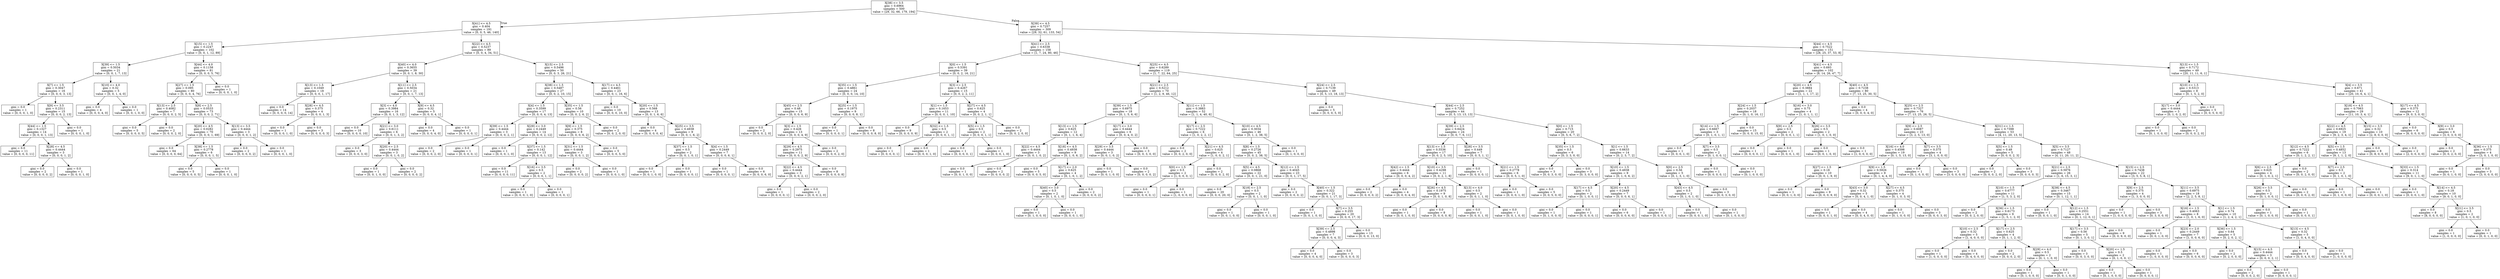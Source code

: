 digraph Tree {
node [shape=box] ;
0 [label="X[38] <= 3.5\ngini = 0.6964\nsamples = 500\nvalue = [29, 32, 66, 179, 194]"] ;
1 [label="X[41] <= 4.5\ngini = 0.404\nsamples = 191\nvalue = [0, 0, 5, 46, 140]"] ;
0 -> 1 [labeldistance=2.5, labelangle=45, headlabel="True"] ;
2 [label="X[15] <= 1.5\ngini = 0.2247\nsamples = 102\nvalue = [0, 0, 1, 12, 89]"] ;
1 -> 2 ;
3 [label="X[39] <= 1.5\ngini = 0.5034\nsamples = 21\nvalue = [0, 0, 1, 7, 13]"] ;
2 -> 3 ;
4 [label="X[7] <= 1.5\ngini = 0.3047\nsamples = 16\nvalue = [0, 0, 0, 3, 13]"] ;
3 -> 4 ;
5 [label="gini = 0.0\nsamples = 1\nvalue = [0, 0, 0, 1, 0]"] ;
4 -> 5 ;
6 [label="X[9] <= 3.5\ngini = 0.2311\nsamples = 15\nvalue = [0, 0, 0, 2, 13]"] ;
4 -> 6 ;
7 [label="X[44] <= 1.5\ngini = 0.1327\nsamples = 14\nvalue = [0, 0, 0, 1, 13]"] ;
6 -> 7 ;
8 [label="gini = 0.0\nsamples = 11\nvalue = [0, 0, 0, 0, 11]"] ;
7 -> 8 ;
9 [label="X[28] <= 4.5\ngini = 0.4444\nsamples = 3\nvalue = [0, 0, 0, 1, 2]"] ;
7 -> 9 ;
10 [label="gini = 0.0\nsamples = 2\nvalue = [0, 0, 0, 0, 2]"] ;
9 -> 10 ;
11 [label="gini = 0.0\nsamples = 1\nvalue = [0, 0, 0, 1, 0]"] ;
9 -> 11 ;
12 [label="gini = 0.0\nsamples = 1\nvalue = [0, 0, 0, 1, 0]"] ;
6 -> 12 ;
13 [label="X[10] <= 4.0\ngini = 0.32\nsamples = 5\nvalue = [0, 0, 1, 4, 0]"] ;
3 -> 13 ;
14 [label="gini = 0.0\nsamples = 4\nvalue = [0, 0, 0, 4, 0]"] ;
13 -> 14 ;
15 [label="gini = 0.0\nsamples = 1\nvalue = [0, 0, 1, 0, 0]"] ;
13 -> 15 ;
16 [label="X[44] <= 4.0\ngini = 0.1158\nsamples = 81\nvalue = [0, 0, 0, 5, 76]"] ;
2 -> 16 ;
17 [label="X[27] <= 1.5\ngini = 0.095\nsamples = 80\nvalue = [0, 0, 0, 4, 76]"] ;
16 -> 17 ;
18 [label="X[13] <= 2.5\ngini = 0.4082\nsamples = 7\nvalue = [0, 0, 0, 2, 5]"] ;
17 -> 18 ;
19 [label="gini = 0.0\nsamples = 5\nvalue = [0, 0, 0, 0, 5]"] ;
18 -> 19 ;
20 [label="gini = 0.0\nsamples = 2\nvalue = [0, 0, 0, 2, 0]"] ;
18 -> 20 ;
21 [label="X[8] <= 2.5\ngini = 0.0533\nsamples = 73\nvalue = [0, 0, 0, 2, 71]"] ;
17 -> 21 ;
22 [label="X[20] <= 4.5\ngini = 0.0282\nsamples = 70\nvalue = [0, 0, 0, 1, 69]"] ;
21 -> 22 ;
23 [label="gini = 0.0\nsamples = 64\nvalue = [0, 0, 0, 0, 64]"] ;
22 -> 23 ;
24 [label="X[38] <= 1.5\ngini = 0.2778\nsamples = 6\nvalue = [0, 0, 0, 1, 5]"] ;
22 -> 24 ;
25 [label="gini = 0.0\nsamples = 5\nvalue = [0, 0, 0, 0, 5]"] ;
24 -> 25 ;
26 [label="gini = 0.0\nsamples = 1\nvalue = [0, 0, 0, 1, 0]"] ;
24 -> 26 ;
27 [label="X[13] <= 3.5\ngini = 0.4444\nsamples = 3\nvalue = [0, 0, 0, 1, 2]"] ;
21 -> 27 ;
28 [label="gini = 0.0\nsamples = 2\nvalue = [0, 0, 0, 0, 2]"] ;
27 -> 28 ;
29 [label="gini = 0.0\nsamples = 1\nvalue = [0, 0, 0, 1, 0]"] ;
27 -> 29 ;
30 [label="gini = 0.0\nsamples = 1\nvalue = [0, 0, 0, 1, 0]"] ;
16 -> 30 ;
31 [label="X[22] <= 4.5\ngini = 0.5237\nsamples = 89\nvalue = [0, 0, 4, 34, 51]"] ;
1 -> 31 ;
32 [label="X[40] <= 4.0\ngini = 0.3655\nsamples = 39\nvalue = [0, 0, 1, 8, 30]"] ;
31 -> 32 ;
33 [label="X[13] <= 1.5\ngini = 0.1049\nsamples = 18\nvalue = [0, 0, 0, 1, 17]"] ;
32 -> 33 ;
34 [label="gini = 0.0\nsamples = 14\nvalue = [0, 0, 0, 0, 14]"] ;
33 -> 34 ;
35 [label="X[28] <= 4.5\ngini = 0.375\nsamples = 4\nvalue = [0, 0, 0, 1, 3]"] ;
33 -> 35 ;
36 [label="gini = 0.0\nsamples = 1\nvalue = [0, 0, 0, 1, 0]"] ;
35 -> 36 ;
37 [label="gini = 0.0\nsamples = 3\nvalue = [0, 0, 0, 0, 3]"] ;
35 -> 37 ;
38 [label="X[11] <= 2.5\ngini = 0.5034\nsamples = 21\nvalue = [0, 0, 1, 7, 13]"] ;
32 -> 38 ;
39 [label="X[3] <= 4.0\ngini = 0.3984\nsamples = 16\nvalue = [0, 0, 1, 3, 12]"] ;
38 -> 39 ;
40 [label="gini = 0.0\nsamples = 10\nvalue = [0, 0, 0, 0, 10]"] ;
39 -> 40 ;
41 [label="X[21] <= 3.0\ngini = 0.6111\nsamples = 6\nvalue = [0, 0, 1, 3, 2]"] ;
39 -> 41 ;
42 [label="gini = 0.0\nsamples = 3\nvalue = [0, 0, 0, 3, 0]"] ;
41 -> 42 ;
43 [label="X[20] <= 2.5\ngini = 0.4444\nsamples = 3\nvalue = [0, 0, 1, 0, 2]"] ;
41 -> 43 ;
44 [label="gini = 0.0\nsamples = 1\nvalue = [0, 0, 1, 0, 0]"] ;
43 -> 44 ;
45 [label="gini = 0.0\nsamples = 2\nvalue = [0, 0, 0, 0, 2]"] ;
43 -> 45 ;
46 [label="X[9] <= 4.5\ngini = 0.32\nsamples = 5\nvalue = [0, 0, 0, 4, 1]"] ;
38 -> 46 ;
47 [label="gini = 0.0\nsamples = 4\nvalue = [0, 0, 0, 4, 0]"] ;
46 -> 47 ;
48 [label="gini = 0.0\nsamples = 1\nvalue = [0, 0, 0, 0, 1]"] ;
46 -> 48 ;
49 [label="X[15] <= 2.5\ngini = 0.5496\nsamples = 50\nvalue = [0, 0, 3, 26, 21]"] ;
31 -> 49 ;
50 [label="X[38] <= 1.5\ngini = 0.5487\nsamples = 27\nvalue = [0, 0, 2, 10, 15]"] ;
49 -> 50 ;
51 [label="X[4] <= 1.5\ngini = 0.3599\nsamples = 17\nvalue = [0, 0, 0, 4, 13]"] ;
50 -> 51 ;
52 [label="X[39] <= 1.5\ngini = 0.4444\nsamples = 3\nvalue = [0, 0, 0, 2, 1]"] ;
51 -> 52 ;
53 [label="gini = 0.0\nsamples = 2\nvalue = [0, 0, 0, 2, 0]"] ;
52 -> 53 ;
54 [label="gini = 0.0\nsamples = 1\nvalue = [0, 0, 0, 0, 1]"] ;
52 -> 54 ;
55 [label="X[29] <= 3.0\ngini = 0.2449\nsamples = 14\nvalue = [0, 0, 0, 2, 12]"] ;
51 -> 55 ;
56 [label="gini = 0.0\nsamples = 1\nvalue = [0, 0, 0, 1, 0]"] ;
55 -> 56 ;
57 [label="X[37] <= 1.5\ngini = 0.142\nsamples = 13\nvalue = [0, 0, 0, 1, 12]"] ;
55 -> 57 ;
58 [label="gini = 0.0\nsamples = 11\nvalue = [0, 0, 0, 0, 11]"] ;
57 -> 58 ;
59 [label="X[16] <= 3.5\ngini = 0.5\nsamples = 2\nvalue = [0, 0, 0, 1, 1]"] ;
57 -> 59 ;
60 [label="gini = 0.0\nsamples = 1\nvalue = [0, 0, 0, 1, 0]"] ;
59 -> 60 ;
61 [label="gini = 0.0\nsamples = 1\nvalue = [0, 0, 0, 0, 1]"] ;
59 -> 61 ;
62 [label="X[35] <= 1.5\ngini = 0.56\nsamples = 10\nvalue = [0, 0, 2, 6, 2]"] ;
50 -> 62 ;
63 [label="X[9] <= 1.5\ngini = 0.375\nsamples = 8\nvalue = [0, 0, 0, 6, 2]"] ;
62 -> 63 ;
64 [label="X[31] <= 1.5\ngini = 0.4444\nsamples = 3\nvalue = [0, 0, 0, 1, 2]"] ;
63 -> 64 ;
65 [label="gini = 0.0\nsamples = 2\nvalue = [0, 0, 0, 0, 2]"] ;
64 -> 65 ;
66 [label="gini = 0.0\nsamples = 1\nvalue = [0, 0, 0, 1, 0]"] ;
64 -> 66 ;
67 [label="gini = 0.0\nsamples = 5\nvalue = [0, 0, 0, 5, 0]"] ;
63 -> 67 ;
68 [label="gini = 0.0\nsamples = 2\nvalue = [0, 0, 2, 0, 0]"] ;
62 -> 68 ;
69 [label="X[17] <= 4.5\ngini = 0.4461\nsamples = 23\nvalue = [0, 0, 1, 16, 6]"] ;
49 -> 69 ;
70 [label="gini = 0.0\nsamples = 10\nvalue = [0, 0, 0, 10, 0]"] ;
69 -> 70 ;
71 [label="X[20] <= 1.5\ngini = 0.568\nsamples = 13\nvalue = [0, 0, 1, 6, 6]"] ;
69 -> 71 ;
72 [label="gini = 0.0\nsamples = 4\nvalue = [0, 0, 0, 0, 4]"] ;
71 -> 72 ;
73 [label="X[25] <= 3.5\ngini = 0.4938\nsamples = 9\nvalue = [0, 0, 1, 6, 2]"] ;
71 -> 73 ;
74 [label="X[37] <= 1.5\ngini = 0.5\nsamples = 2\nvalue = [0, 0, 1, 0, 1]"] ;
73 -> 74 ;
75 [label="gini = 0.0\nsamples = 1\nvalue = [0, 0, 1, 0, 0]"] ;
74 -> 75 ;
76 [label="gini = 0.0\nsamples = 1\nvalue = [0, 0, 0, 0, 1]"] ;
74 -> 76 ;
77 [label="X[4] <= 1.5\ngini = 0.2449\nsamples = 7\nvalue = [0, 0, 0, 6, 1]"] ;
73 -> 77 ;
78 [label="gini = 0.0\nsamples = 1\nvalue = [0, 0, 0, 0, 1]"] ;
77 -> 78 ;
79 [label="gini = 0.0\nsamples = 6\nvalue = [0, 0, 0, 6, 0]"] ;
77 -> 79 ;
80 [label="X[39] <= 4.5\ngini = 0.7257\nsamples = 309\nvalue = [29, 32, 61, 133, 54]"] ;
0 -> 80 [labeldistance=2.5, labelangle=-45, headlabel="False"] ;
81 [label="X[41] <= 2.5\ngini = 0.6338\nsamples = 158\nvalue = [1, 7, 24, 80, 46]"] ;
80 -> 81 ;
82 [label="X[0] <= 1.5\ngini = 0.5391\nsamples = 39\nvalue = [0, 0, 2, 16, 21]"] ;
81 -> 82 ;
83 [label="X[35] <= 1.5\ngini = 0.4861\nsamples = 24\nvalue = [0, 0, 0, 14, 10]"] ;
82 -> 83 ;
84 [label="X[45] <= 2.5\ngini = 0.48\nsamples = 15\nvalue = [0, 0, 0, 6, 9]"] ;
83 -> 84 ;
85 [label="gini = 0.0\nsamples = 2\nvalue = [0, 0, 0, 2, 0]"] ;
84 -> 85 ;
86 [label="X[3] <= 1.5\ngini = 0.426\nsamples = 13\nvalue = [0, 0, 0, 4, 9]"] ;
84 -> 86 ;
87 [label="X[29] <= 4.5\ngini = 0.2975\nsamples = 11\nvalue = [0, 0, 0, 2, 9]"] ;
86 -> 87 ;
88 [label="X[22] <= 4.5\ngini = 0.4444\nsamples = 3\nvalue = [0, 0, 0, 2, 1]"] ;
87 -> 88 ;
89 [label="gini = 0.0\nsamples = 1\nvalue = [0, 0, 0, 0, 1]"] ;
88 -> 89 ;
90 [label="gini = 0.0\nsamples = 2\nvalue = [0, 0, 0, 2, 0]"] ;
88 -> 90 ;
91 [label="gini = 0.0\nsamples = 8\nvalue = [0, 0, 0, 0, 8]"] ;
87 -> 91 ;
92 [label="gini = 0.0\nsamples = 2\nvalue = [0, 0, 0, 2, 0]"] ;
86 -> 92 ;
93 [label="X[25] <= 1.5\ngini = 0.1975\nsamples = 9\nvalue = [0, 0, 0, 8, 1]"] ;
83 -> 93 ;
94 [label="gini = 0.0\nsamples = 1\nvalue = [0, 0, 0, 0, 1]"] ;
93 -> 94 ;
95 [label="gini = 0.0\nsamples = 8\nvalue = [0, 0, 0, 8, 0]"] ;
93 -> 95 ;
96 [label="X[3] <= 2.5\ngini = 0.4267\nsamples = 15\nvalue = [0, 0, 2, 2, 11]"] ;
82 -> 96 ;
97 [label="X[1] <= 1.5\ngini = 0.1653\nsamples = 11\nvalue = [0, 0, 0, 1, 10]"] ;
96 -> 97 ;
98 [label="gini = 0.0\nsamples = 9\nvalue = [0, 0, 0, 0, 9]"] ;
97 -> 98 ;
99 [label="X[32] <= 1.5\ngini = 0.5\nsamples = 2\nvalue = [0, 0, 0, 1, 1]"] ;
97 -> 99 ;
100 [label="gini = 0.0\nsamples = 1\nvalue = [0, 0, 0, 0, 1]"] ;
99 -> 100 ;
101 [label="gini = 0.0\nsamples = 1\nvalue = [0, 0, 0, 1, 0]"] ;
99 -> 101 ;
102 [label="X[27] <= 4.5\ngini = 0.625\nsamples = 4\nvalue = [0, 0, 2, 1, 1]"] ;
96 -> 102 ;
103 [label="X[5] <= 1.5\ngini = 0.5\nsamples = 2\nvalue = [0, 0, 0, 1, 1]"] ;
102 -> 103 ;
104 [label="gini = 0.0\nsamples = 1\nvalue = [0, 0, 0, 0, 1]"] ;
103 -> 104 ;
105 [label="gini = 0.0\nsamples = 1\nvalue = [0, 0, 0, 1, 0]"] ;
103 -> 105 ;
106 [label="gini = 0.0\nsamples = 2\nvalue = [0, 0, 2, 0, 0]"] ;
102 -> 106 ;
107 [label="X[25] <= 4.5\ngini = 0.6289\nsamples = 119\nvalue = [1, 7, 22, 64, 25]"] ;
81 -> 107 ;
108 [label="X[21] <= 2.5\ngini = 0.5212\nsamples = 70\nvalue = [1, 2, 9, 46, 12]"] ;
107 -> 108 ;
109 [label="X[39] <= 1.5\ngini = 0.6975\nsamples = 18\nvalue = [0, 1, 5, 6, 6]"] ;
108 -> 109 ;
110 [label="X[13] <= 1.5\ngini = 0.625\nsamples = 12\nvalue = [0, 1, 1, 6, 4]"] ;
109 -> 110 ;
111 [label="X[22] <= 4.5\ngini = 0.4444\nsamples = 3\nvalue = [0, 0, 1, 0, 2]"] ;
110 -> 111 ;
112 [label="gini = 0.0\nsamples = 1\nvalue = [0, 0, 1, 0, 0]"] ;
111 -> 112 ;
113 [label="gini = 0.0\nsamples = 2\nvalue = [0, 0, 0, 0, 2]"] ;
111 -> 113 ;
114 [label="X[18] <= 4.5\ngini = 0.4938\nsamples = 9\nvalue = [0, 1, 0, 6, 2]"] ;
110 -> 114 ;
115 [label="gini = 0.0\nsamples = 5\nvalue = [0, 0, 0, 5, 0]"] ;
114 -> 115 ;
116 [label="X[17] <= 2.0\ngini = 0.625\nsamples = 4\nvalue = [0, 1, 0, 1, 2]"] ;
114 -> 116 ;
117 [label="X[40] <= 3.0\ngini = 0.5\nsamples = 2\nvalue = [0, 1, 0, 1, 0]"] ;
116 -> 117 ;
118 [label="gini = 0.0\nsamples = 1\nvalue = [0, 1, 0, 0, 0]"] ;
117 -> 118 ;
119 [label="gini = 0.0\nsamples = 1\nvalue = [0, 0, 0, 1, 0]"] ;
117 -> 119 ;
120 [label="gini = 0.0\nsamples = 2\nvalue = [0, 0, 0, 0, 2]"] ;
116 -> 120 ;
121 [label="X[17] <= 3.0\ngini = 0.4444\nsamples = 6\nvalue = [0, 0, 4, 0, 2]"] ;
109 -> 121 ;
122 [label="X[29] <= 3.5\ngini = 0.4444\nsamples = 3\nvalue = [0, 0, 1, 0, 2]"] ;
121 -> 122 ;
123 [label="gini = 0.0\nsamples = 1\nvalue = [0, 0, 1, 0, 0]"] ;
122 -> 123 ;
124 [label="gini = 0.0\nsamples = 2\nvalue = [0, 0, 0, 0, 2]"] ;
122 -> 124 ;
125 [label="gini = 0.0\nsamples = 3\nvalue = [0, 0, 3, 0, 0]"] ;
121 -> 125 ;
126 [label="X[11] <= 1.5\ngini = 0.3883\nsamples = 52\nvalue = [1, 1, 4, 40, 6]"] ;
108 -> 126 ;
127 [label="X[17] <= 2.5\ngini = 0.7222\nsamples = 6\nvalue = [1, 0, 2, 2, 1]"] ;
126 -> 127 ;
128 [label="gini = 0.0\nsamples = 2\nvalue = [0, 0, 2, 0, 0]"] ;
127 -> 128 ;
129 [label="X[21] <= 4.5\ngini = 0.625\nsamples = 4\nvalue = [1, 0, 0, 2, 1]"] ;
127 -> 129 ;
130 [label="X[0] <= 1.5\ngini = 0.5\nsamples = 2\nvalue = [1, 0, 0, 0, 1]"] ;
129 -> 130 ;
131 [label="gini = 0.0\nsamples = 1\nvalue = [0, 0, 0, 0, 1]"] ;
130 -> 131 ;
132 [label="gini = 0.0\nsamples = 1\nvalue = [1, 0, 0, 0, 0]"] ;
130 -> 132 ;
133 [label="gini = 0.0\nsamples = 2\nvalue = [0, 0, 0, 2, 0]"] ;
129 -> 133 ;
134 [label="X[10] <= 4.5\ngini = 0.3034\nsamples = 46\nvalue = [0, 1, 2, 38, 5]"] ;
126 -> 134 ;
135 [label="X[8] <= 1.5\ngini = 0.2726\nsamples = 45\nvalue = [0, 0, 2, 38, 5]"] ;
134 -> 135 ;
136 [label="X[5] <= 4.5\ngini = 0.0868\nsamples = 22\nvalue = [0, 0, 1, 21, 0]"] ;
135 -> 136 ;
137 [label="gini = 0.0\nsamples = 20\nvalue = [0, 0, 0, 20, 0]"] ;
136 -> 137 ;
138 [label="X[18] <= 2.5\ngini = 0.5\nsamples = 2\nvalue = [0, 0, 1, 1, 0]"] ;
136 -> 138 ;
139 [label="gini = 0.0\nsamples = 1\nvalue = [0, 0, 1, 0, 0]"] ;
138 -> 139 ;
140 [label="gini = 0.0\nsamples = 1\nvalue = [0, 0, 0, 1, 0]"] ;
138 -> 140 ;
141 [label="X[12] <= 1.5\ngini = 0.4045\nsamples = 23\nvalue = [0, 0, 1, 17, 5]"] ;
135 -> 141 ;
142 [label="gini = 0.0\nsamples = 2\nvalue = [0, 0, 0, 0, 2]"] ;
141 -> 142 ;
143 [label="X[40] <= 1.5\ngini = 0.322\nsamples = 21\nvalue = [0, 0, 1, 17, 3]"] ;
141 -> 143 ;
144 [label="gini = 0.0\nsamples = 1\nvalue = [0, 0, 1, 0, 0]"] ;
143 -> 144 ;
145 [label="X[7] <= 3.5\ngini = 0.255\nsamples = 20\nvalue = [0, 0, 0, 17, 3]"] ;
143 -> 145 ;
146 [label="X[39] <= 2.5\ngini = 0.4898\nsamples = 7\nvalue = [0, 0, 0, 4, 3]"] ;
145 -> 146 ;
147 [label="gini = 0.0\nsamples = 4\nvalue = [0, 0, 0, 4, 0]"] ;
146 -> 147 ;
148 [label="gini = 0.0\nsamples = 3\nvalue = [0, 0, 0, 0, 3]"] ;
146 -> 148 ;
149 [label="gini = 0.0\nsamples = 13\nvalue = [0, 0, 0, 13, 0]"] ;
145 -> 149 ;
150 [label="gini = 0.0\nsamples = 1\nvalue = [0, 1, 0, 0, 0]"] ;
134 -> 150 ;
151 [label="X[24] <= 2.5\ngini = 0.7139\nsamples = 49\nvalue = [0, 5, 13, 18, 13]"] ;
107 -> 151 ;
152 [label="gini = 0.0\nsamples = 5\nvalue = [0, 0, 0, 5, 0]"] ;
151 -> 152 ;
153 [label="X[44] <= 2.5\ngini = 0.7252\nsamples = 44\nvalue = [0, 5, 13, 13, 13]"] ;
151 -> 153 ;
154 [label="X[39] <= 2.5\ngini = 0.6424\nsamples = 24\nvalue = [0, 0, 7, 6, 11]"] ;
153 -> 154 ;
155 [label="X[13] <= 1.5\ngini = 0.5536\nsamples = 17\nvalue = [0, 0, 2, 5, 10]"] ;
154 -> 155 ;
156 [label="X[42] <= 1.5\ngini = 0.4444\nsamples = 6\nvalue = [0, 0, 0, 4, 2]"] ;
155 -> 156 ;
157 [label="gini = 0.0\nsamples = 2\nvalue = [0, 0, 0, 0, 2]"] ;
156 -> 157 ;
158 [label="gini = 0.0\nsamples = 4\nvalue = [0, 0, 0, 4, 0]"] ;
156 -> 158 ;
159 [label="X[10] <= 3.5\ngini = 0.4298\nsamples = 11\nvalue = [0, 0, 2, 1, 8]"] ;
155 -> 159 ;
160 [label="X[26] <= 4.5\ngini = 0.1975\nsamples = 9\nvalue = [0, 0, 1, 0, 8]"] ;
159 -> 160 ;
161 [label="gini = 0.0\nsamples = 1\nvalue = [0, 0, 1, 0, 0]"] ;
160 -> 161 ;
162 [label="gini = 0.0\nsamples = 8\nvalue = [0, 0, 0, 0, 8]"] ;
160 -> 162 ;
163 [label="X[13] <= 4.0\ngini = 0.5\nsamples = 2\nvalue = [0, 0, 1, 1, 0]"] ;
159 -> 163 ;
164 [label="gini = 0.0\nsamples = 1\nvalue = [0, 0, 0, 1, 0]"] ;
163 -> 164 ;
165 [label="gini = 0.0\nsamples = 1\nvalue = [0, 0, 1, 0, 0]"] ;
163 -> 165 ;
166 [label="X[28] <= 3.5\ngini = 0.449\nsamples = 7\nvalue = [0, 0, 5, 1, 1]"] ;
154 -> 166 ;
167 [label="gini = 0.0\nsamples = 1\nvalue = [0, 0, 0, 0, 1]"] ;
166 -> 167 ;
168 [label="X[21] <= 1.5\ngini = 0.2778\nsamples = 6\nvalue = [0, 0, 5, 1, 0]"] ;
166 -> 168 ;
169 [label="gini = 0.0\nsamples = 1\nvalue = [0, 0, 0, 1, 0]"] ;
168 -> 169 ;
170 [label="gini = 0.0\nsamples = 5\nvalue = [0, 0, 5, 0, 0]"] ;
168 -> 170 ;
171 [label="X[0] <= 1.5\ngini = 0.715\nsamples = 20\nvalue = [0, 5, 6, 7, 2]"] ;
153 -> 171 ;
172 [label="X[35] <= 1.5\ngini = 0.5\nsamples = 6\nvalue = [0, 3, 3, 0, 0]"] ;
171 -> 172 ;
173 [label="gini = 0.0\nsamples = 3\nvalue = [0, 0, 3, 0, 0]"] ;
172 -> 173 ;
174 [label="gini = 0.0\nsamples = 3\nvalue = [0, 3, 0, 0, 0]"] ;
172 -> 174 ;
175 [label="X[1] <= 1.5\ngini = 0.6633\nsamples = 14\nvalue = [0, 2, 3, 7, 2]"] ;
171 -> 175 ;
176 [label="X[10] <= 1.5\ngini = 0.4938\nsamples = 9\nvalue = [0, 1, 0, 6, 2]"] ;
175 -> 176 ;
177 [label="X[17] <= 4.5\ngini = 0.5\nsamples = 2\nvalue = [0, 1, 0, 0, 1]"] ;
176 -> 177 ;
178 [label="gini = 0.0\nsamples = 1\nvalue = [0, 1, 0, 0, 0]"] ;
177 -> 178 ;
179 [label="gini = 0.0\nsamples = 1\nvalue = [0, 0, 0, 0, 1]"] ;
177 -> 179 ;
180 [label="X[20] <= 4.5\ngini = 0.2449\nsamples = 7\nvalue = [0, 0, 0, 6, 1]"] ;
176 -> 180 ;
181 [label="gini = 0.0\nsamples = 6\nvalue = [0, 0, 0, 6, 0]"] ;
180 -> 181 ;
182 [label="gini = 0.0\nsamples = 1\nvalue = [0, 0, 0, 0, 1]"] ;
180 -> 182 ;
183 [label="X[0] <= 2.5\ngini = 0.56\nsamples = 5\nvalue = [0, 1, 3, 1, 0]"] ;
175 -> 183 ;
184 [label="X[43] <= 4.5\ngini = 0.5\nsamples = 2\nvalue = [0, 1, 0, 1, 0]"] ;
183 -> 184 ;
185 [label="gini = 0.0\nsamples = 1\nvalue = [0, 0, 0, 1, 0]"] ;
184 -> 185 ;
186 [label="gini = 0.0\nsamples = 1\nvalue = [0, 1, 0, 0, 0]"] ;
184 -> 186 ;
187 [label="gini = 0.0\nsamples = 3\nvalue = [0, 0, 3, 0, 0]"] ;
183 -> 187 ;
188 [label="X[44] <= 4.5\ngini = 0.7522\nsamples = 151\nvalue = [28, 25, 37, 53, 8]"] ;
80 -> 188 ;
189 [label="X[41] <= 4.5\ngini = 0.693\nsamples = 102\nvalue = [8, 14, 26, 47, 7]"] ;
188 -> 189 ;
190 [label="X[20] <= 4.5\ngini = 0.3884\nsamples = 22\nvalue = [1, 1, 1, 17, 2]"] ;
189 -> 190 ;
191 [label="X[24] <= 1.5\ngini = 0.2037\nsamples = 18\nvalue = [0, 1, 0, 16, 1]"] ;
190 -> 191 ;
192 [label="X[14] <= 1.5\ngini = 0.6667\nsamples = 3\nvalue = [0, 1, 0, 1, 1]"] ;
191 -> 192 ;
193 [label="gini = 0.0\nsamples = 1\nvalue = [0, 0, 0, 1, 0]"] ;
192 -> 193 ;
194 [label="X[7] <= 3.5\ngini = 0.5\nsamples = 2\nvalue = [0, 1, 0, 0, 1]"] ;
192 -> 194 ;
195 [label="gini = 0.0\nsamples = 1\nvalue = [0, 0, 0, 0, 1]"] ;
194 -> 195 ;
196 [label="gini = 0.0\nsamples = 1\nvalue = [0, 1, 0, 0, 0]"] ;
194 -> 196 ;
197 [label="gini = 0.0\nsamples = 15\nvalue = [0, 0, 0, 15, 0]"] ;
191 -> 197 ;
198 [label="X[16] <= 3.0\ngini = 0.75\nsamples = 4\nvalue = [1, 0, 1, 1, 1]"] ;
190 -> 198 ;
199 [label="X[9] <= 2.5\ngini = 0.5\nsamples = 2\nvalue = [0, 0, 0, 1, 1]"] ;
198 -> 199 ;
200 [label="gini = 0.0\nsamples = 1\nvalue = [0, 0, 0, 0, 1]"] ;
199 -> 200 ;
201 [label="gini = 0.0\nsamples = 1\nvalue = [0, 0, 0, 1, 0]"] ;
199 -> 201 ;
202 [label="X[26] <= 3.5\ngini = 0.5\nsamples = 2\nvalue = [1, 0, 1, 0, 0]"] ;
198 -> 202 ;
203 [label="gini = 0.0\nsamples = 1\nvalue = [0, 0, 1, 0, 0]"] ;
202 -> 203 ;
204 [label="gini = 0.0\nsamples = 1\nvalue = [1, 0, 0, 0, 0]"] ;
202 -> 204 ;
205 [label="X[40] <= 4.5\ngini = 0.7238\nsamples = 80\nvalue = [7, 13, 25, 30, 5]"] ;
189 -> 205 ;
206 [label="gini = 0.0\nsamples = 4\nvalue = [0, 0, 0, 4, 0]"] ;
205 -> 206 ;
207 [label="X[25] <= 2.5\ngini = 0.7327\nsamples = 76\nvalue = [7, 13, 25, 26, 5]"] ;
205 -> 207 ;
208 [label="X[9] <= 2.5\ngini = 0.6087\nsamples = 23\nvalue = [3, 2, 5, 13, 0]"] ;
207 -> 208 ;
209 [label="X[16] <= 4.0\ngini = 0.4598\nsamples = 19\nvalue = [0, 1, 5, 13, 0]"] ;
208 -> 209 ;
210 [label="X[27] <= 1.5\ngini = 0.18\nsamples = 10\nvalue = [0, 0, 1, 9, 0]"] ;
209 -> 210 ;
211 [label="gini = 0.0\nsamples = 1\nvalue = [0, 0, 1, 0, 0]"] ;
210 -> 211 ;
212 [label="gini = 0.0\nsamples = 9\nvalue = [0, 0, 0, 9, 0]"] ;
210 -> 212 ;
213 [label="X[9] <= 1.5\ngini = 0.5926\nsamples = 9\nvalue = [0, 1, 4, 4, 0]"] ;
209 -> 213 ;
214 [label="X[43] <= 3.0\ngini = 0.32\nsamples = 5\nvalue = [0, 0, 4, 1, 0]"] ;
213 -> 214 ;
215 [label="gini = 0.0\nsamples = 1\nvalue = [0, 0, 0, 1, 0]"] ;
214 -> 215 ;
216 [label="gini = 0.0\nsamples = 4\nvalue = [0, 0, 4, 0, 0]"] ;
214 -> 216 ;
217 [label="X[27] <= 4.5\ngini = 0.375\nsamples = 4\nvalue = [0, 1, 0, 3, 0]"] ;
213 -> 217 ;
218 [label="gini = 0.0\nsamples = 1\nvalue = [0, 1, 0, 0, 0]"] ;
217 -> 218 ;
219 [label="gini = 0.0\nsamples = 3\nvalue = [0, 0, 0, 3, 0]"] ;
217 -> 219 ;
220 [label="X[7] <= 3.5\ngini = 0.375\nsamples = 4\nvalue = [3, 1, 0, 0, 0]"] ;
208 -> 220 ;
221 [label="gini = 0.0\nsamples = 1\nvalue = [0, 1, 0, 0, 0]"] ;
220 -> 221 ;
222 [label="gini = 0.0\nsamples = 3\nvalue = [3, 0, 0, 0, 0]"] ;
220 -> 222 ;
223 [label="X[31] <= 1.5\ngini = 0.7398\nsamples = 53\nvalue = [4, 11, 20, 13, 5]"] ;
207 -> 223 ;
224 [label="X[5] <= 1.5\ngini = 0.48\nsamples = 5\nvalue = [0, 0, 0, 2, 3]"] ;
223 -> 224 ;
225 [label="gini = 0.0\nsamples = 2\nvalue = [0, 0, 0, 2, 0]"] ;
224 -> 225 ;
226 [label="gini = 0.0\nsamples = 3\nvalue = [0, 0, 0, 0, 3]"] ;
224 -> 226 ;
227 [label="X[5] <= 3.5\ngini = 0.7127\nsamples = 48\nvalue = [4, 11, 20, 11, 2]"] ;
223 -> 227 ;
228 [label="X[21] <= 2.5\ngini = 0.5976\nsamples = 26\nvalue = [1, 6, 15, 3, 1]"] ;
227 -> 228 ;
229 [label="X[10] <= 1.5\ngini = 0.6777\nsamples = 11\nvalue = [1, 5, 3, 2, 0]"] ;
228 -> 229 ;
230 [label="gini = 0.0\nsamples = 2\nvalue = [0, 0, 2, 0, 0]"] ;
229 -> 230 ;
231 [label="X[36] <= 1.5\ngini = 0.6173\nsamples = 9\nvalue = [1, 5, 1, 2, 0]"] ;
229 -> 231 ;
232 [label="X[10] <= 2.5\ngini = 0.32\nsamples = 5\nvalue = [1, 4, 0, 0, 0]"] ;
231 -> 232 ;
233 [label="gini = 0.0\nsamples = 1\nvalue = [1, 0, 0, 0, 0]"] ;
232 -> 233 ;
234 [label="gini = 0.0\nsamples = 4\nvalue = [0, 4, 0, 0, 0]"] ;
232 -> 234 ;
235 [label="X[17] <= 2.5\ngini = 0.625\nsamples = 4\nvalue = [0, 1, 1, 2, 0]"] ;
231 -> 235 ;
236 [label="gini = 0.0\nsamples = 2\nvalue = [0, 0, 0, 2, 0]"] ;
235 -> 236 ;
237 [label="X[29] <= 4.0\ngini = 0.5\nsamples = 2\nvalue = [0, 1, 1, 0, 0]"] ;
235 -> 237 ;
238 [label="gini = 0.0\nsamples = 1\nvalue = [0, 1, 0, 0, 0]"] ;
237 -> 238 ;
239 [label="gini = 0.0\nsamples = 1\nvalue = [0, 0, 1, 0, 0]"] ;
237 -> 239 ;
240 [label="X[38] <= 4.5\ngini = 0.3467\nsamples = 15\nvalue = [0, 1, 12, 1, 1]"] ;
228 -> 240 ;
241 [label="gini = 0.0\nsamples = 1\nvalue = [0, 0, 0, 1, 0]"] ;
240 -> 241 ;
242 [label="X[12] <= 1.5\ngini = 0.2551\nsamples = 14\nvalue = [0, 1, 12, 0, 1]"] ;
240 -> 242 ;
243 [label="X[17] <= 3.5\ngini = 0.56\nsamples = 5\nvalue = [0, 1, 3, 0, 1]"] ;
242 -> 243 ;
244 [label="gini = 0.0\nsamples = 3\nvalue = [0, 0, 3, 0, 0]"] ;
243 -> 244 ;
245 [label="X[20] <= 1.5\ngini = 0.5\nsamples = 2\nvalue = [0, 1, 0, 0, 1]"] ;
243 -> 245 ;
246 [label="gini = 0.0\nsamples = 1\nvalue = [0, 1, 0, 0, 0]"] ;
245 -> 246 ;
247 [label="gini = 0.0\nsamples = 1\nvalue = [0, 0, 0, 0, 1]"] ;
245 -> 247 ;
248 [label="gini = 0.0\nsamples = 9\nvalue = [0, 0, 9, 0, 0]"] ;
242 -> 248 ;
249 [label="X[15] <= 2.5\ngini = 0.7438\nsamples = 22\nvalue = [3, 5, 5, 8, 1]"] ;
227 -> 249 ;
250 [label="X[9] <= 2.5\ngini = 0.375\nsamples = 4\nvalue = [1, 3, 0, 0, 0]"] ;
249 -> 250 ;
251 [label="gini = 0.0\nsamples = 1\nvalue = [1, 0, 0, 0, 0]"] ;
250 -> 251 ;
252 [label="gini = 0.0\nsamples = 3\nvalue = [0, 3, 0, 0, 0]"] ;
250 -> 252 ;
253 [label="X[11] <= 3.5\ngini = 0.6975\nsamples = 18\nvalue = [2, 2, 5, 8, 1]"] ;
249 -> 253 ;
254 [label="X[16] <= 1.5\ngini = 0.4063\nsamples = 8\nvalue = [1, 0, 1, 6, 0]"] ;
253 -> 254 ;
255 [label="gini = 0.0\nsamples = 1\nvalue = [0, 0, 1, 0, 0]"] ;
254 -> 255 ;
256 [label="X[23] <= 2.0\ngini = 0.2449\nsamples = 7\nvalue = [1, 0, 0, 6, 0]"] ;
254 -> 256 ;
257 [label="gini = 0.0\nsamples = 1\nvalue = [1, 0, 0, 0, 0]"] ;
256 -> 257 ;
258 [label="gini = 0.0\nsamples = 6\nvalue = [0, 0, 0, 6, 0]"] ;
256 -> 258 ;
259 [label="X[1] <= 1.5\ngini = 0.74\nsamples = 10\nvalue = [1, 2, 4, 2, 1]"] ;
253 -> 259 ;
260 [label="X[36] <= 1.5\ngini = 0.64\nsamples = 5\nvalue = [0, 2, 0, 2, 1]"] ;
259 -> 260 ;
261 [label="gini = 0.0\nsamples = 2\nvalue = [0, 2, 0, 0, 0]"] ;
260 -> 261 ;
262 [label="X[15] <= 4.5\ngini = 0.4444\nsamples = 3\nvalue = [0, 0, 0, 2, 1]"] ;
260 -> 262 ;
263 [label="gini = 0.0\nsamples = 2\nvalue = [0, 0, 0, 2, 0]"] ;
262 -> 263 ;
264 [label="gini = 0.0\nsamples = 1\nvalue = [0, 0, 0, 0, 1]"] ;
262 -> 264 ;
265 [label="X[13] <= 4.5\ngini = 0.32\nsamples = 5\nvalue = [1, 0, 4, 0, 0]"] ;
259 -> 265 ;
266 [label="gini = 0.0\nsamples = 4\nvalue = [0, 0, 4, 0, 0]"] ;
265 -> 266 ;
267 [label="gini = 0.0\nsamples = 1\nvalue = [1, 0, 0, 0, 0]"] ;
265 -> 267 ;
268 [label="X[13] <= 1.5\ngini = 0.7172\nsamples = 49\nvalue = [20, 11, 11, 6, 1]"] ;
188 -> 268 ;
269 [label="X[10] <= 1.5\ngini = 0.5313\nsamples = 8\nvalue = [0, 1, 5, 2, 0]"] ;
268 -> 269 ;
270 [label="X[17] <= 3.0\ngini = 0.4444\nsamples = 3\nvalue = [0, 1, 0, 2, 0]"] ;
269 -> 270 ;
271 [label="gini = 0.0\nsamples = 1\nvalue = [0, 1, 0, 0, 0]"] ;
270 -> 271 ;
272 [label="gini = 0.0\nsamples = 2\nvalue = [0, 0, 0, 2, 0]"] ;
270 -> 272 ;
273 [label="gini = 0.0\nsamples = 5\nvalue = [0, 0, 5, 0, 0]"] ;
269 -> 273 ;
274 [label="X[4] <= 3.5\ngini = 0.671\nsamples = 41\nvalue = [20, 10, 6, 4, 1]"] ;
268 -> 274 ;
275 [label="X[18] <= 4.5\ngini = 0.7063\nsamples = 29\nvalue = [11, 10, 3, 4, 1]"] ;
274 -> 275 ;
276 [label="X[22] <= 4.5\ngini = 0.6925\nsamples = 19\nvalue = [9, 2, 3, 4, 1]"] ;
275 -> 276 ;
277 [label="X[12] <= 4.5\ngini = 0.7222\nsamples = 6\nvalue = [0, 1, 2, 2, 1]"] ;
276 -> 277 ;
278 [label="X[6] <= 2.5\ngini = 0.625\nsamples = 4\nvalue = [0, 1, 0, 2, 1]"] ;
277 -> 278 ;
279 [label="X[26] <= 3.5\ngini = 0.5\nsamples = 2\nvalue = [0, 1, 0, 0, 1]"] ;
278 -> 279 ;
280 [label="gini = 0.0\nsamples = 1\nvalue = [0, 1, 0, 0, 0]"] ;
279 -> 280 ;
281 [label="gini = 0.0\nsamples = 1\nvalue = [0, 0, 0, 0, 1]"] ;
279 -> 281 ;
282 [label="gini = 0.0\nsamples = 2\nvalue = [0, 0, 0, 2, 0]"] ;
278 -> 282 ;
283 [label="gini = 0.0\nsamples = 2\nvalue = [0, 0, 2, 0, 0]"] ;
277 -> 283 ;
284 [label="X[5] <= 1.5\ngini = 0.4852\nsamples = 13\nvalue = [9, 1, 1, 2, 0]"] ;
276 -> 284 ;
285 [label="X[7] <= 2.5\ngini = 0.5\nsamples = 2\nvalue = [0, 1, 0, 1, 0]"] ;
284 -> 285 ;
286 [label="gini = 0.0\nsamples = 1\nvalue = [0, 1, 0, 0, 0]"] ;
285 -> 286 ;
287 [label="gini = 0.0\nsamples = 1\nvalue = [0, 0, 0, 1, 0]"] ;
285 -> 287 ;
288 [label="X[33] <= 1.5\ngini = 0.314\nsamples = 11\nvalue = [9, 0, 1, 1, 0]"] ;
284 -> 288 ;
289 [label="gini = 0.0\nsamples = 1\nvalue = [0, 0, 0, 1, 0]"] ;
288 -> 289 ;
290 [label="X[14] <= 4.5\ngini = 0.18\nsamples = 10\nvalue = [9, 0, 1, 0, 0]"] ;
288 -> 290 ;
291 [label="gini = 0.0\nsamples = 8\nvalue = [8, 0, 0, 0, 0]"] ;
290 -> 291 ;
292 [label="X[21] <= 3.5\ngini = 0.5\nsamples = 2\nvalue = [1, 0, 1, 0, 0]"] ;
290 -> 292 ;
293 [label="gini = 0.0\nsamples = 1\nvalue = [1, 0, 0, 0, 0]"] ;
292 -> 293 ;
294 [label="gini = 0.0\nsamples = 1\nvalue = [0, 0, 1, 0, 0]"] ;
292 -> 294 ;
295 [label="X[15] <= 3.5\ngini = 0.32\nsamples = 10\nvalue = [2, 8, 0, 0, 0]"] ;
275 -> 295 ;
296 [label="gini = 0.0\nsamples = 8\nvalue = [0, 8, 0, 0, 0]"] ;
295 -> 296 ;
297 [label="gini = 0.0\nsamples = 2\nvalue = [2, 0, 0, 0, 0]"] ;
295 -> 297 ;
298 [label="X[17] <= 4.5\ngini = 0.375\nsamples = 12\nvalue = [9, 0, 3, 0, 0]"] ;
274 -> 298 ;
299 [label="gini = 0.0\nsamples = 6\nvalue = [6, 0, 0, 0, 0]"] ;
298 -> 299 ;
300 [label="X[9] <= 3.0\ngini = 0.5\nsamples = 6\nvalue = [3, 0, 3, 0, 0]"] ;
298 -> 300 ;
301 [label="gini = 0.0\nsamples = 2\nvalue = [0, 0, 2, 0, 0]"] ;
300 -> 301 ;
302 [label="X[36] <= 1.5\ngini = 0.375\nsamples = 4\nvalue = [3, 0, 1, 0, 0]"] ;
300 -> 302 ;
303 [label="gini = 0.0\nsamples = 1\nvalue = [0, 0, 1, 0, 0]"] ;
302 -> 303 ;
304 [label="gini = 0.0\nsamples = 3\nvalue = [3, 0, 0, 0, 0]"] ;
302 -> 304 ;
}